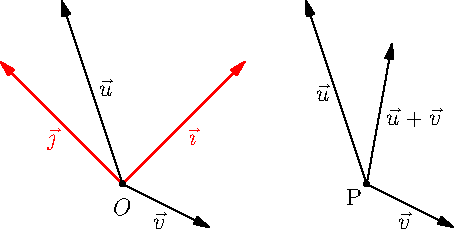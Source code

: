   import geometry;
  size(8cm,0);
  currentcoordsys=cartesiansystem((0,0), i=(1,1), j=(-1,1));
  show(currentcoordsys, xpen=invisible);

  vector u=(0.5,1), v=rotate(-135)*u/2;
  show("$\vec{u}$", u); show("$\vec{v}$", v);

  point P=(1,-1); dot("P", P, SW);

  draw(Label("$\vec{u}$",align=W), P--(P+u), Arrow);
  draw("$\vec{v}$", P--(P+v), Arrow);
  draw("$\vec{u}+\vec{v}$", P--(P+(u+v)), Arrow);
